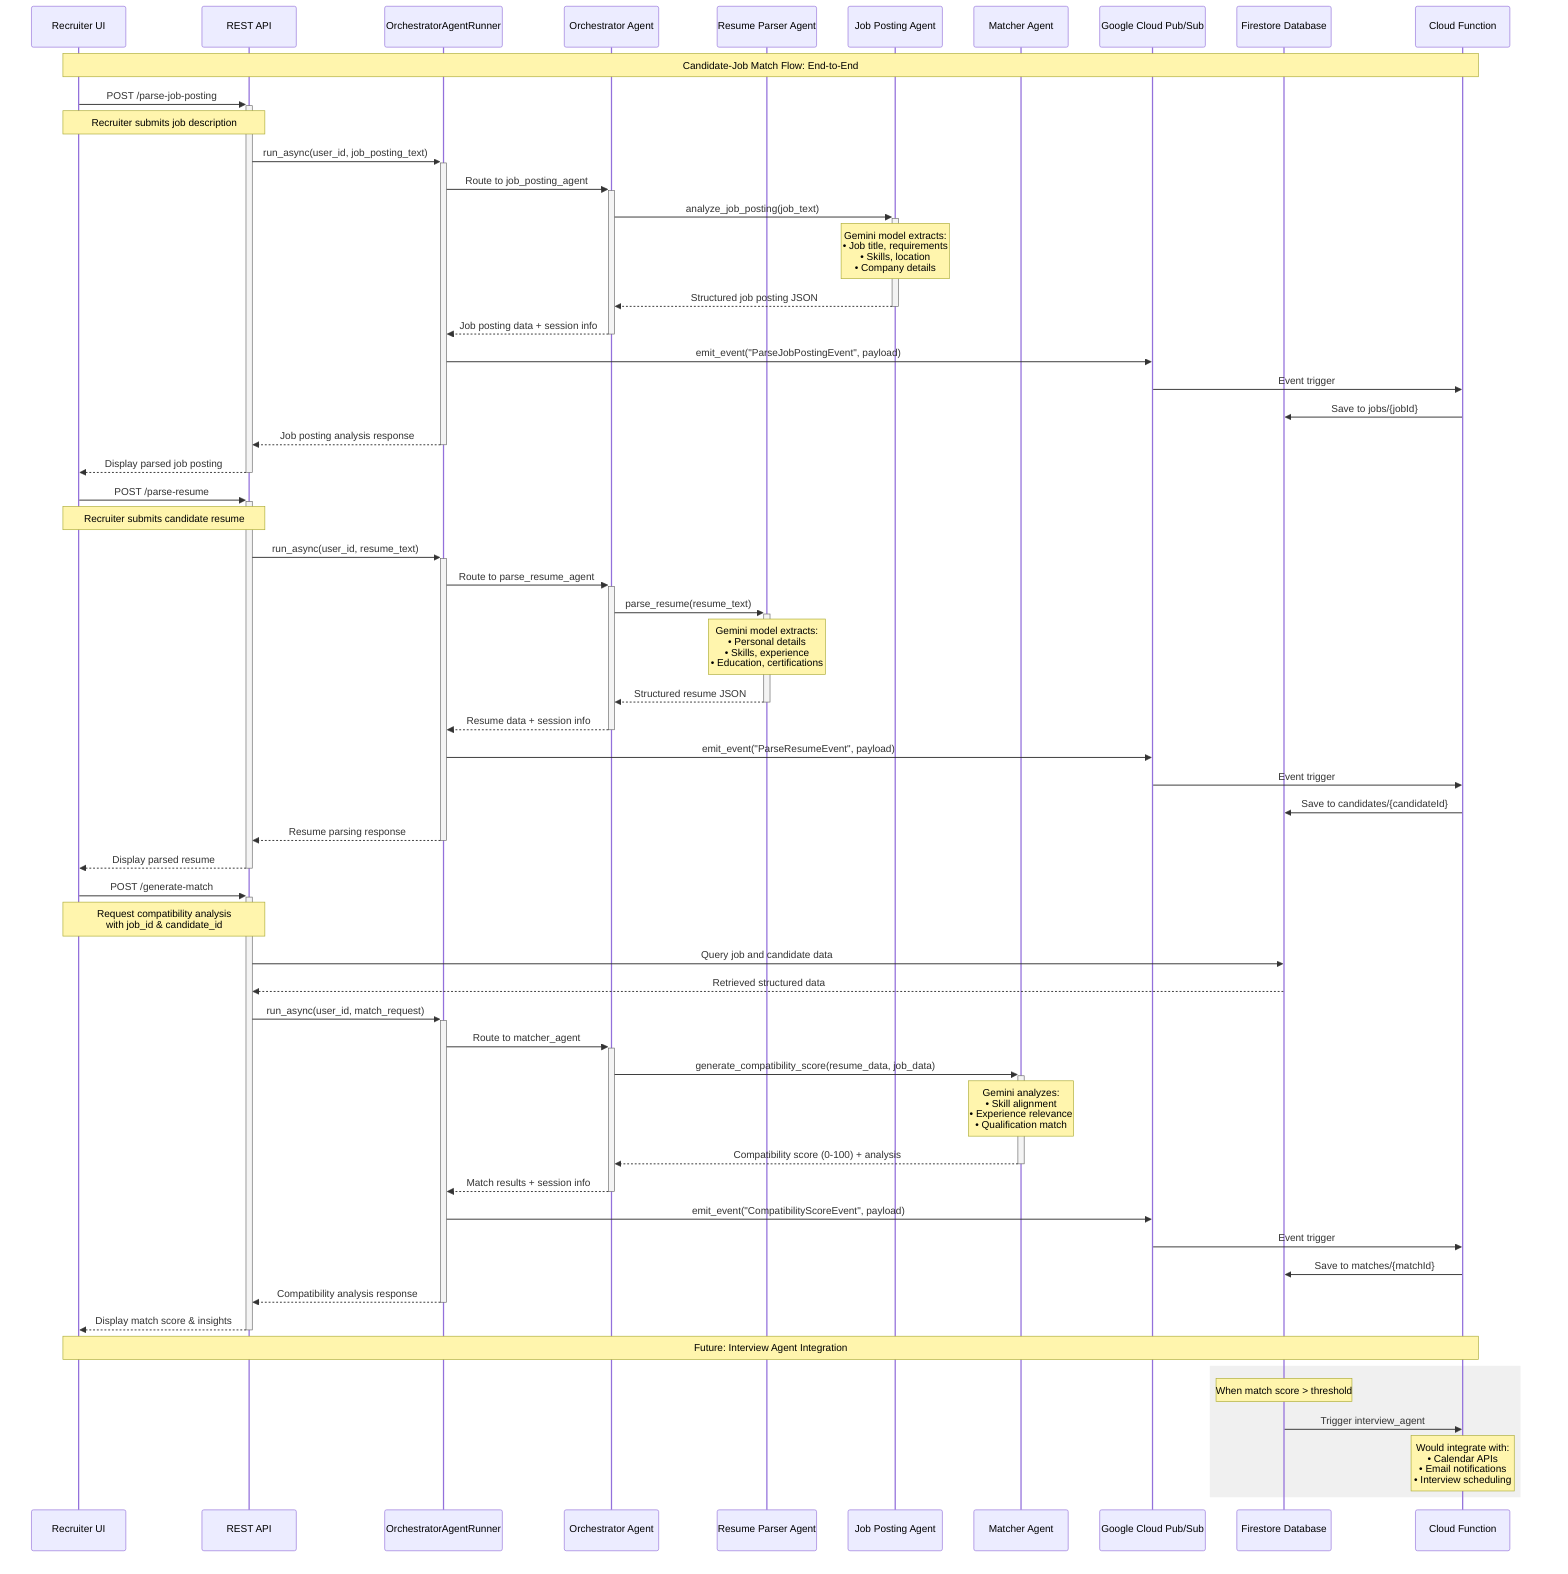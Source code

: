 sequenceDiagram
    participant UI as Recruiter UI
    participant API as REST API
    participant RUNNER as OrchestratorAgentRunner
    participant ORCH as Orchestrator Agent
    participant RESUME as Resume Parser Agent
    participant JOB as Job Posting Agent
    participant MATCH as Matcher Agent
    participant PUBSUB as Google Cloud Pub/Sub
    participant FIRESTORE as Firestore Database
    participant GCFUNC as Cloud Function

    Note over UI,GCFUNC: Candidate-Job Match Flow: End-to-End

    %% Step 1: Job Collection
    UI->>+API: POST /parse-job-posting
    Note over UI,API: Recruiter submits job description
    
    API->>+RUNNER: run_async(user_id, job_posting_text)
    RUNNER->>+ORCH: Route to job_posting_agent
    
    ORCH->>+JOB: analyze_job_posting(job_text)
    Note over JOB: Gemini model extracts:<br/>• Job title, requirements<br/>• Skills, location<br/>• Company details
    JOB-->>-ORCH: Structured job posting JSON
    
    ORCH-->>-RUNNER: Job posting data + session info
    RUNNER->>PUBSUB: emit_event("ParseJobPostingEvent", payload)
    PUBSUB->>GCFUNC: Event trigger
    GCFUNC->>FIRESTORE: Save to jobs/{jobId}
    
    RUNNER-->>-API: Job posting analysis response
    API-->>-UI: Display parsed job posting

    %% Step 2: Candidate Collection  
    UI->>+API: POST /parse-resume
    Note over UI,API: Recruiter submits candidate resume
    
    API->>+RUNNER: run_async(user_id, resume_text)
    RUNNER->>+ORCH: Route to parse_resume_agent
    
    ORCH->>+RESUME: parse_resume(resume_text)
    Note over RESUME: Gemini model extracts:<br/>• Personal details<br/>• Skills, experience<br/>• Education, certifications
    RESUME-->>-ORCH: Structured resume JSON
    
    ORCH-->>-RUNNER: Resume data + session info
    RUNNER->>PUBSUB: emit_event("ParseResumeEvent", payload)
    PUBSUB->>GCFUNC: Event trigger
    GCFUNC->>FIRESTORE: Save to candidates/{candidateId}
    
    RUNNER-->>-API: Resume parsing response
    API-->>-UI: Display parsed resume

    %% Step 3: Match Creation
    UI->>+API: POST /generate-match
    Note over UI,API: Request compatibility analysis<br/>with job_id & candidate_id
    
    API->>FIRESTORE: Query job and candidate data
    FIRESTORE-->>API: Retrieved structured data
    
    API->>+RUNNER: run_async(user_id, match_request)
    RUNNER->>+ORCH: Route to matcher_agent
    
    ORCH->>+MATCH: generate_compatibility_score(resume_data, job_data)
    Note over MATCH: Gemini analyzes:<br/>• Skill alignment<br/>• Experience relevance<br/>• Qualification match
    MATCH-->>-ORCH: Compatibility score (0-100) + analysis
    
    ORCH-->>-RUNNER: Match results + session info
    RUNNER->>PUBSUB: emit_event("CompatibilityScoreEvent", payload)
    PUBSUB->>GCFUNC: Event trigger
    GCFUNC->>FIRESTORE: Save to matches/{matchId}
    
    RUNNER-->>-API: Compatibility analysis response
    API-->>-UI: Display match score & insights

    %% Step 4: Future Enhancement (Interview Scheduling)
    Note over UI,GCFUNC: Future: Interview Agent Integration
    rect rgb(240, 240, 240)
        Note over FIRESTORE: When match score > threshold
        FIRESTORE->>GCFUNC: Trigger interview_agent
        Note over GCFUNC: Would integrate with:<br/>• Calendar APIs<br/>• Email notifications<br/>• Interview scheduling
    end